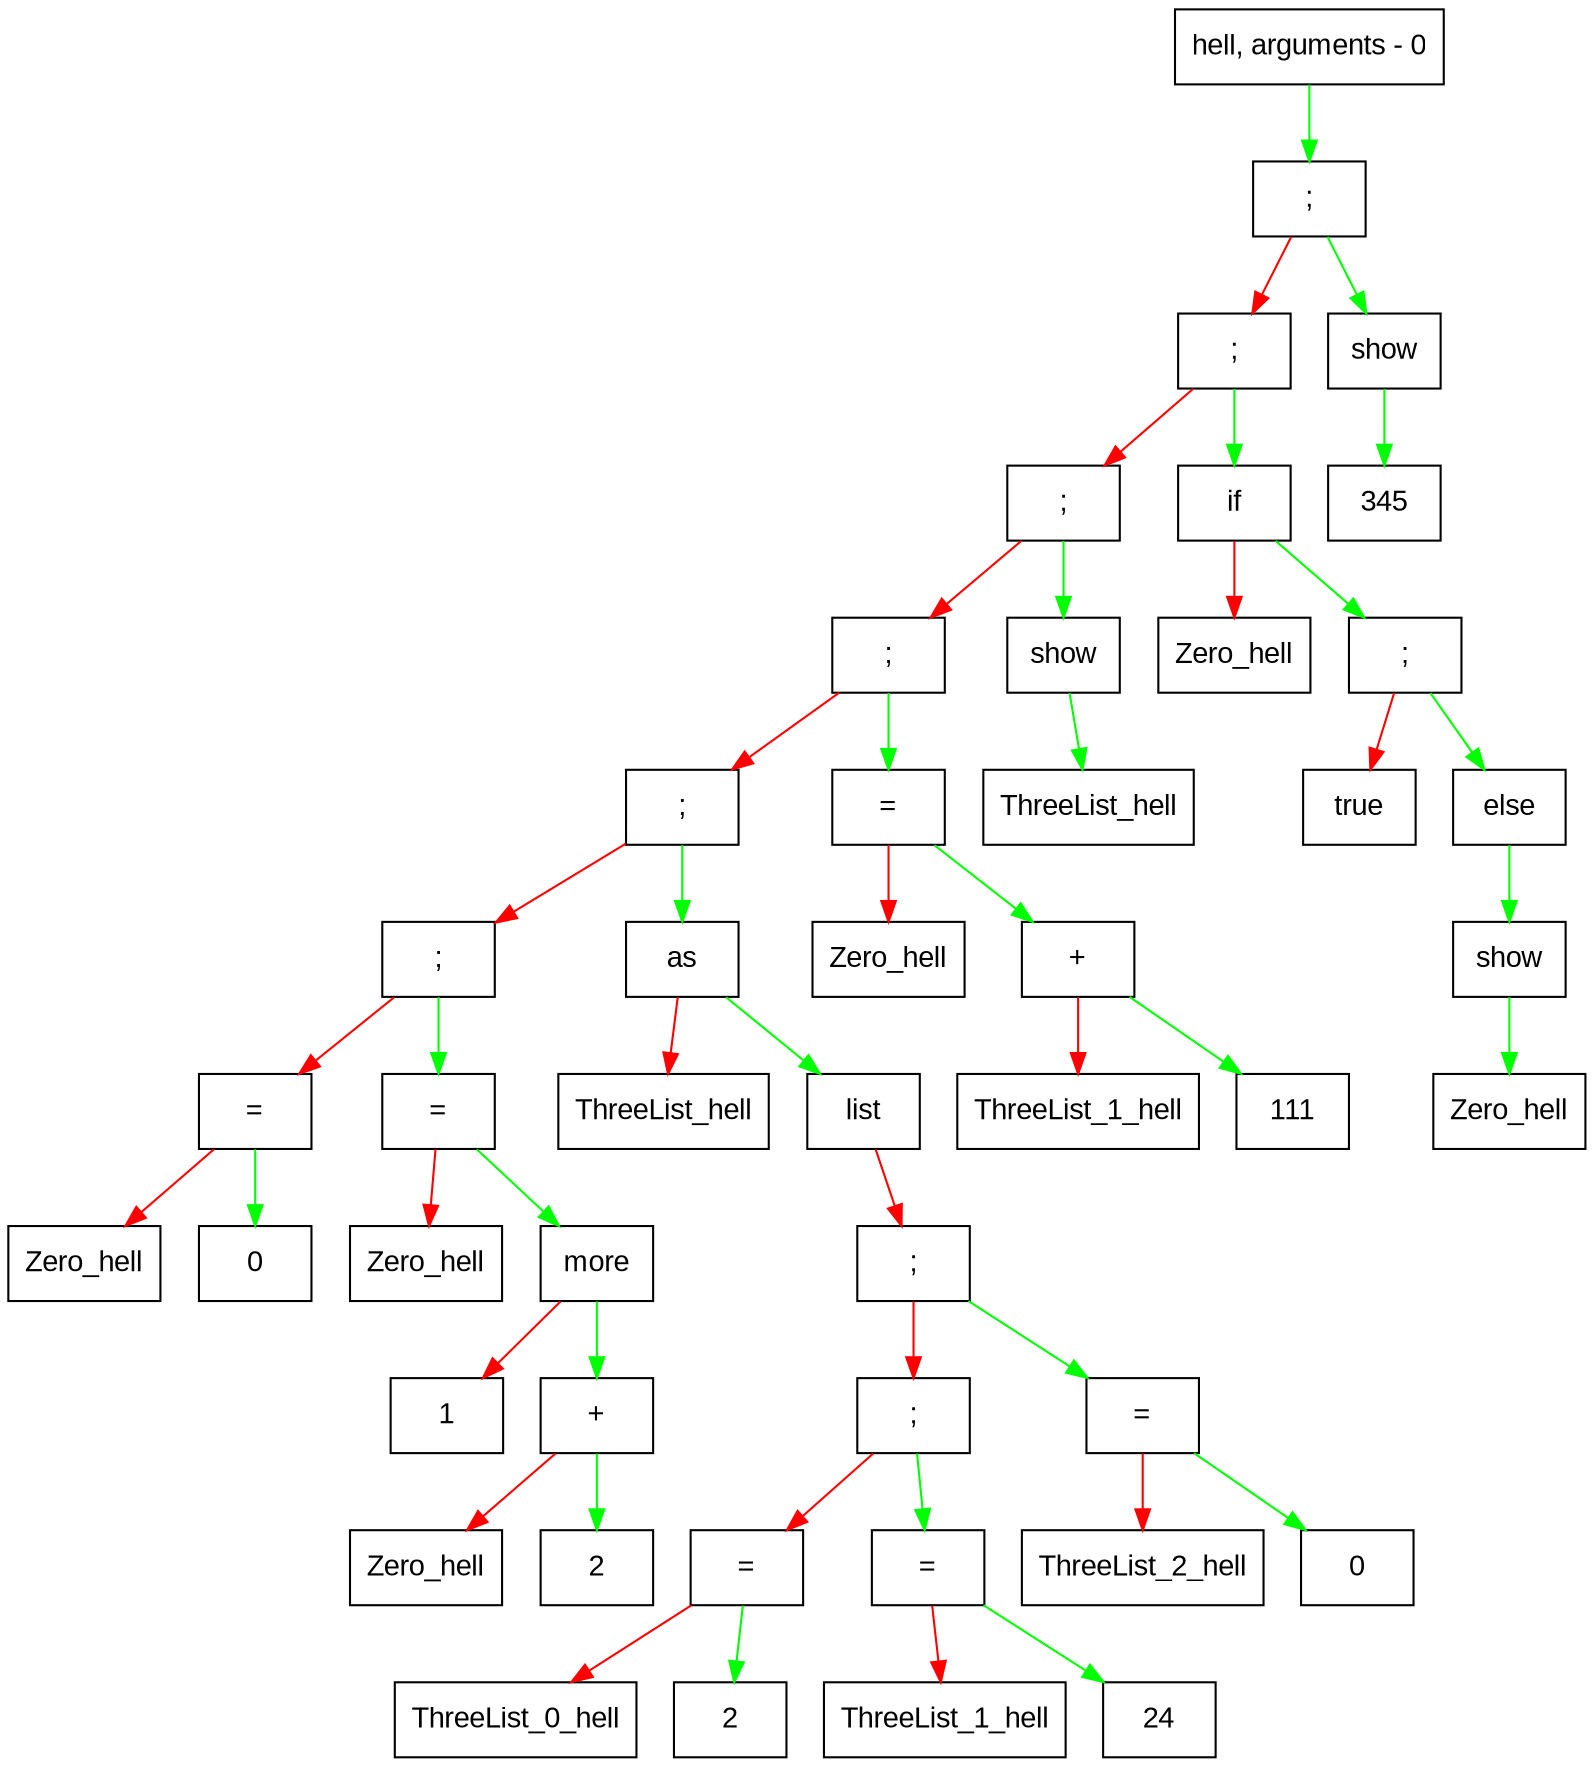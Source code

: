 digraph G{
 size="100" node [shape = record, fontname = Arial];
    elem000001f29a071640[label = " {hell, arguments - 0 } "];
edge [color = green];
elem000001f29a071640 -> elem000001f29a0791b0;elem000001f29a0791b0[label = " {; } "];
edge [color = red];
elem000001f29a0791b0 -> elem000001f29a079130;edge [color = green];
elem000001f29a0791b0 -> elem000001f29a078eb0;elem000001f29a079130[label = " {; } "];
edge [color = red];
elem000001f29a079130 -> elem000001f29a078a30;edge [color = green];
elem000001f29a079130 -> elem000001f29a079430;elem000001f29a078a30[label = " {; } "];
edge [color = red];
elem000001f29a078a30 -> elem000001f29a0789b0;edge [color = green];
elem000001f29a078a30 -> elem000001f29a0778e0;elem000001f29a0789b0[label = " {; } "];
edge [color = red];
elem000001f29a0789b0 -> elem000001f29a078f70;edge [color = green];
elem000001f29a0789b0 -> elem000001f29a0778a0;elem000001f29a078f70[label = " {; } "];
edge [color = red];
elem000001f29a078f70 -> elem000001f29a078af0;edge [color = green];
elem000001f29a078f70 -> elem000001f29a077c20;elem000001f29a078af0[label = " {; } "];
edge [color = red];
elem000001f29a078af0 -> elem000001f29a0795f0;edge [color = green];
elem000001f29a078af0 -> elem000001f29a0769a0;elem000001f29a0795f0[label = " {= } "];
edge [color = red];
elem000001f29a0795f0 -> elem000001f29a076810;edge [color = green];
elem000001f29a0795f0 -> elem000001f29a078c70;elem000001f29a076810[label = " {Zero_hell } "];
elem000001f29a078c70[label = " {0 } "];
elem000001f29a0769a0[label = " {= } "];
edge [color = red];
elem000001f29a0769a0 -> elem000001f29a076910;edge [color = green];
elem000001f29a0769a0 -> elem000001f29a076ac0;elem000001f29a076910[label = " {Zero_hell } "];
elem000001f29a076ac0[label = " {more } "];
edge [color = red];
elem000001f29a076ac0 -> elem000001f29a076a30;edge [color = green];
elem000001f29a076ac0 -> elem000001f29a076be0;elem000001f29a076a30[label = " {1 } "];
elem000001f29a076be0[label = " {+ } "];
edge [color = red];
elem000001f29a076be0 -> elem000001f29a076b50;edge [color = green];
elem000001f29a076be0 -> elem000001f29a077aa0;elem000001f29a076b50[label = " {Zero_hell } "];
elem000001f29a077aa0[label = " {2 } "];
elem000001f29a077c20[label = " {as } "];
edge [color = red];
elem000001f29a077c20 -> elem000001f29a0776e0;edge [color = green];
elem000001f29a077c20 -> elem000001f29a0775e0;elem000001f29a0776e0[label = " {ThreeList_hell } "];
elem000001f29a0775e0[label = " {list } "];
edge [color = red];
elem000001f29a0775e0 -> elem000001f29a078cf0;elem000001f29a078cf0[label = " {; } "];
edge [color = red];
elem000001f29a078cf0 -> elem000001f29a0788b0;edge [color = green];
elem000001f29a078cf0 -> elem000001f29a078930;elem000001f29a0788b0[label = " {; } "];
edge [color = red];
elem000001f29a0788b0 -> elem000001f29a078ef0;edge [color = green];
elem000001f29a0788b0 -> elem000001f29a078ff0;elem000001f29a078ef0[label = " {= } "];
edge [color = red];
elem000001f29a078ef0 -> elem000001f29a078bb0;edge [color = green];
elem000001f29a078ef0 -> elem000001f29a077560;elem000001f29a078bb0[label = " {ThreeList_0_hell } "];
elem000001f29a077560[label = " {2 } "];
elem000001f29a078ff0[label = " {= } "];
edge [color = red];
elem000001f29a078ff0 -> elem000001f29a078f30;edge [color = green];
elem000001f29a078ff0 -> elem000001f29a0775a0;elem000001f29a078f30[label = " {ThreeList_1_hell } "];
elem000001f29a0775a0[label = " {24 } "];
elem000001f29a078930[label = " {= } "];
edge [color = red];
elem000001f29a078930 -> elem000001f29a079730;edge [color = green];
elem000001f29a078930 -> elem000001f29a079270;elem000001f29a079730[label = " {ThreeList_2_hell } "];
elem000001f29a079270[label = " {0 } "];
elem000001f29a0778a0[label = " {= } "];
edge [color = red];
elem000001f29a0778a0 -> elem000001f29a077920;edge [color = green];
elem000001f29a0778a0 -> elem000001f29a0777e0;elem000001f29a077920[label = " {Zero_hell } "];
elem000001f29a0777e0[label = " {+ } "];
edge [color = red];
elem000001f29a0777e0 -> elem000001f29a077a20;edge [color = green];
elem000001f29a0777e0 -> elem000001f29a077820;elem000001f29a077a20[label = " {ThreeList_1_hell } "];
elem000001f29a077820[label = " {111 } "];
elem000001f29a0778e0[label = " {show } "];
edge [color = green];
elem000001f29a0778e0 -> elem000001f29a078b30;elem000001f29a078b30[label = " {ThreeList_hell } "];
elem000001f29a079430[label = " {if } "];
edge [color = red];
elem000001f29a079430 -> elem000001f29a079170;edge [color = green];
elem000001f29a079430 -> elem000001f29a0793b0;elem000001f29a079170[label = " {Zero_hell } "];
elem000001f29a0793b0[label = " {; } "];
edge [color = red];
elem000001f29a0793b0 -> elem000001f29a079630;edge [color = green];
elem000001f29a0793b0 -> elem000001f29a079670;elem000001f29a079630[label = " {true } "];
elem000001f29a079670[label = " {else } "];
edge [color = green];
elem000001f29a079670 -> elem000001f29a0790b0;elem000001f29a0790b0[label = " {show } "];
edge [color = green];
elem000001f29a0790b0 -> elem000001f29a078df0;elem000001f29a078df0[label = " {Zero_hell } "];
elem000001f29a078eb0[label = " {show } "];
edge [color = green];
elem000001f29a078eb0 -> elem000001f29a078bf0;elem000001f29a078bf0[label = " {345 } "];
}